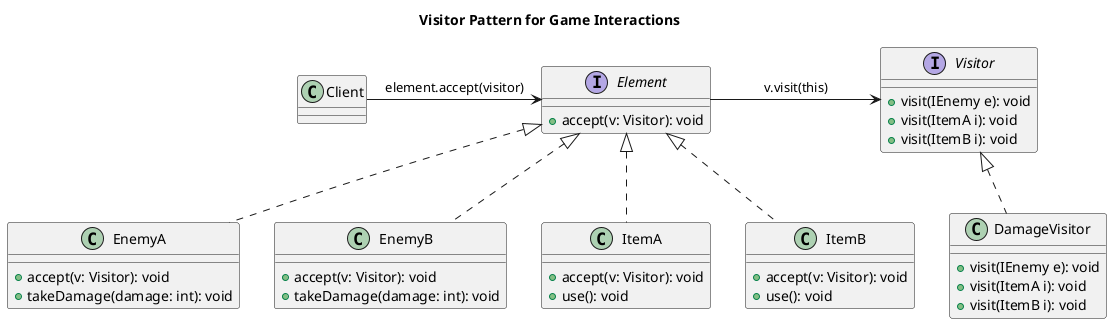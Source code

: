 @startuml
title Visitor Pattern for Game Interactions

interface Visitor {
    + visit(IEnemy e): void
    + visit(ItemA i): void
    + visit(ItemB i): void
}

interface Element {
    + accept(v: Visitor): void
}

class EnemyA implements Element {
    + accept(v: Visitor): void
    + takeDamage(damage: int): void
}

class EnemyB implements Element {
    + accept(v: Visitor): void
    + takeDamage(damage: int): void
}

class ItemA implements Element {
    + accept(v: Visitor): void
    + use(): void
}

class ItemB implements Element {
    + accept(v: Visitor): void
    + use(): void
}

class DamageVisitor implements Visitor {
    + visit(IEnemy e): void
    + visit(ItemA i): void
    + visit(ItemB i): void
}

Client -> Element : element.accept(visitor)
Element -> Visitor : v.visit(this)

@enduml
